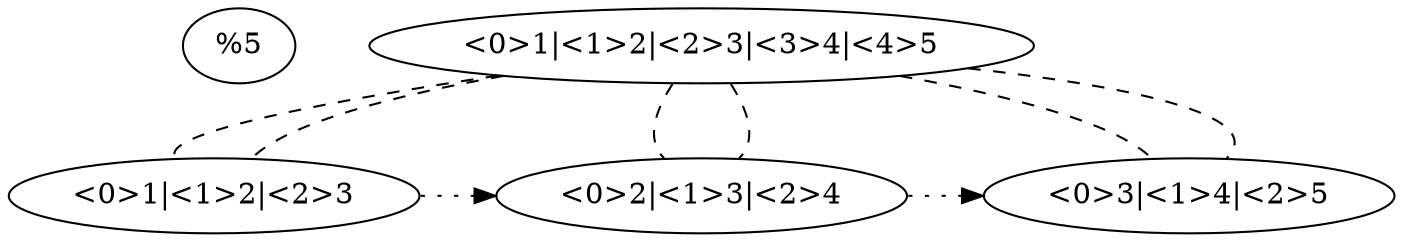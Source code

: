 digraph {
  <%= File.open(File.dirname(__FILE__) + "/defaults.dot.inc", "rb").read %>

  graph [nodesep = 0.5]

  list [label = "<0>1|<1>2|<2>3|<3>4|<4>5"]

  {
    rank = "same"
    it1 [label = "<0>1|<1>2|<2>3"]
    it2 [label = "<0>2|<1>3|<2>4"]
    it3 [label = "<0>3|<1>4|<2>5"]
  }

  edge [dir = "none", style = "dashed"]
  list:0:sw -> it1:nw
  list:2:se -> it1:ne

  list:1:sw -> it2:nw
  list:3:se -> it2:ne

  list:2:sw -> it3:nw
  list:4:se -> it3:ne

  edge [dir = "forward", style = "dotted"]
  it1 -> it2 -> it3

}
